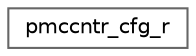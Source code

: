 digraph "Graphical Class Hierarchy"
{
 // LATEX_PDF_SIZE
  bgcolor="transparent";
  edge [fontname=Helvetica,fontsize=10,labelfontname=Helvetica,labelfontsize=10];
  node [fontname=Helvetica,fontsize=10,shape=box,height=0.2,width=0.4];
  rankdir="LR";
  Node0 [id="Node000000",label="pmccntr_cfg_r",height=0.2,width=0.4,color="grey40", fillcolor="white", style="filled",URL="$structpmccntr__cfg__r.html",tooltip=" "];
}
